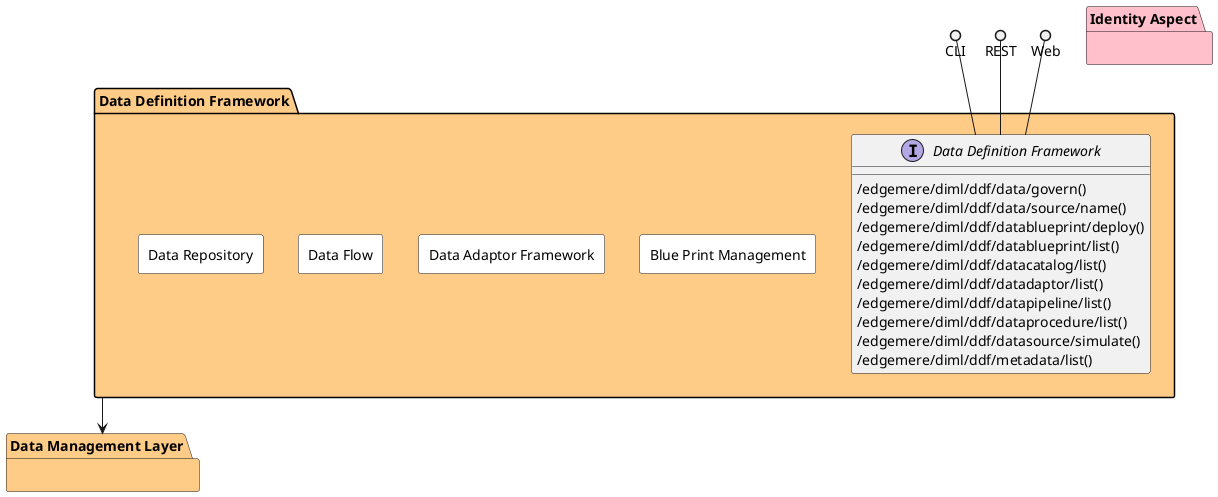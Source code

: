 @startuml


package "Data Management Layer" #ffcc88 {

}

package "Data Definition Framework" #ffcc88 {

}

package "Identity Aspect" #pink {

}


package "Data Definition Framework" #ffcc88 {

    interface "Data Definition Framework" as i {
            /edgemere/diml/ddf/data/govern()
            /edgemere/diml/ddf/data/source/name()
            /edgemere/diml/ddf/datablueprint/deploy()
            /edgemere/diml/ddf/datablueprint/list()
            /edgemere/diml/ddf/datacatalog/list()
            /edgemere/diml/ddf/datadaptor/list()
            /edgemere/diml/ddf/datapipeline/list()
            /edgemere/diml/ddf/dataprocedure/list()
            /edgemere/diml/ddf/datasource/simulate()
            /edgemere/diml/ddf/metadata/list()
    
    }
}

CLI ()-- i
REST ()-- i
Web ()-- i

package "Data Definition Framework" #ffcc88 {


rectangle "Blue Print Management" #white {
}

rectangle "Data Adaptor Framework" #white {
}

rectangle "Data Flow" #white {
}

rectangle "Data Repository" #white {
}

}


    "Data Definition Framework" --> "Data Management Layer"


@enduml
